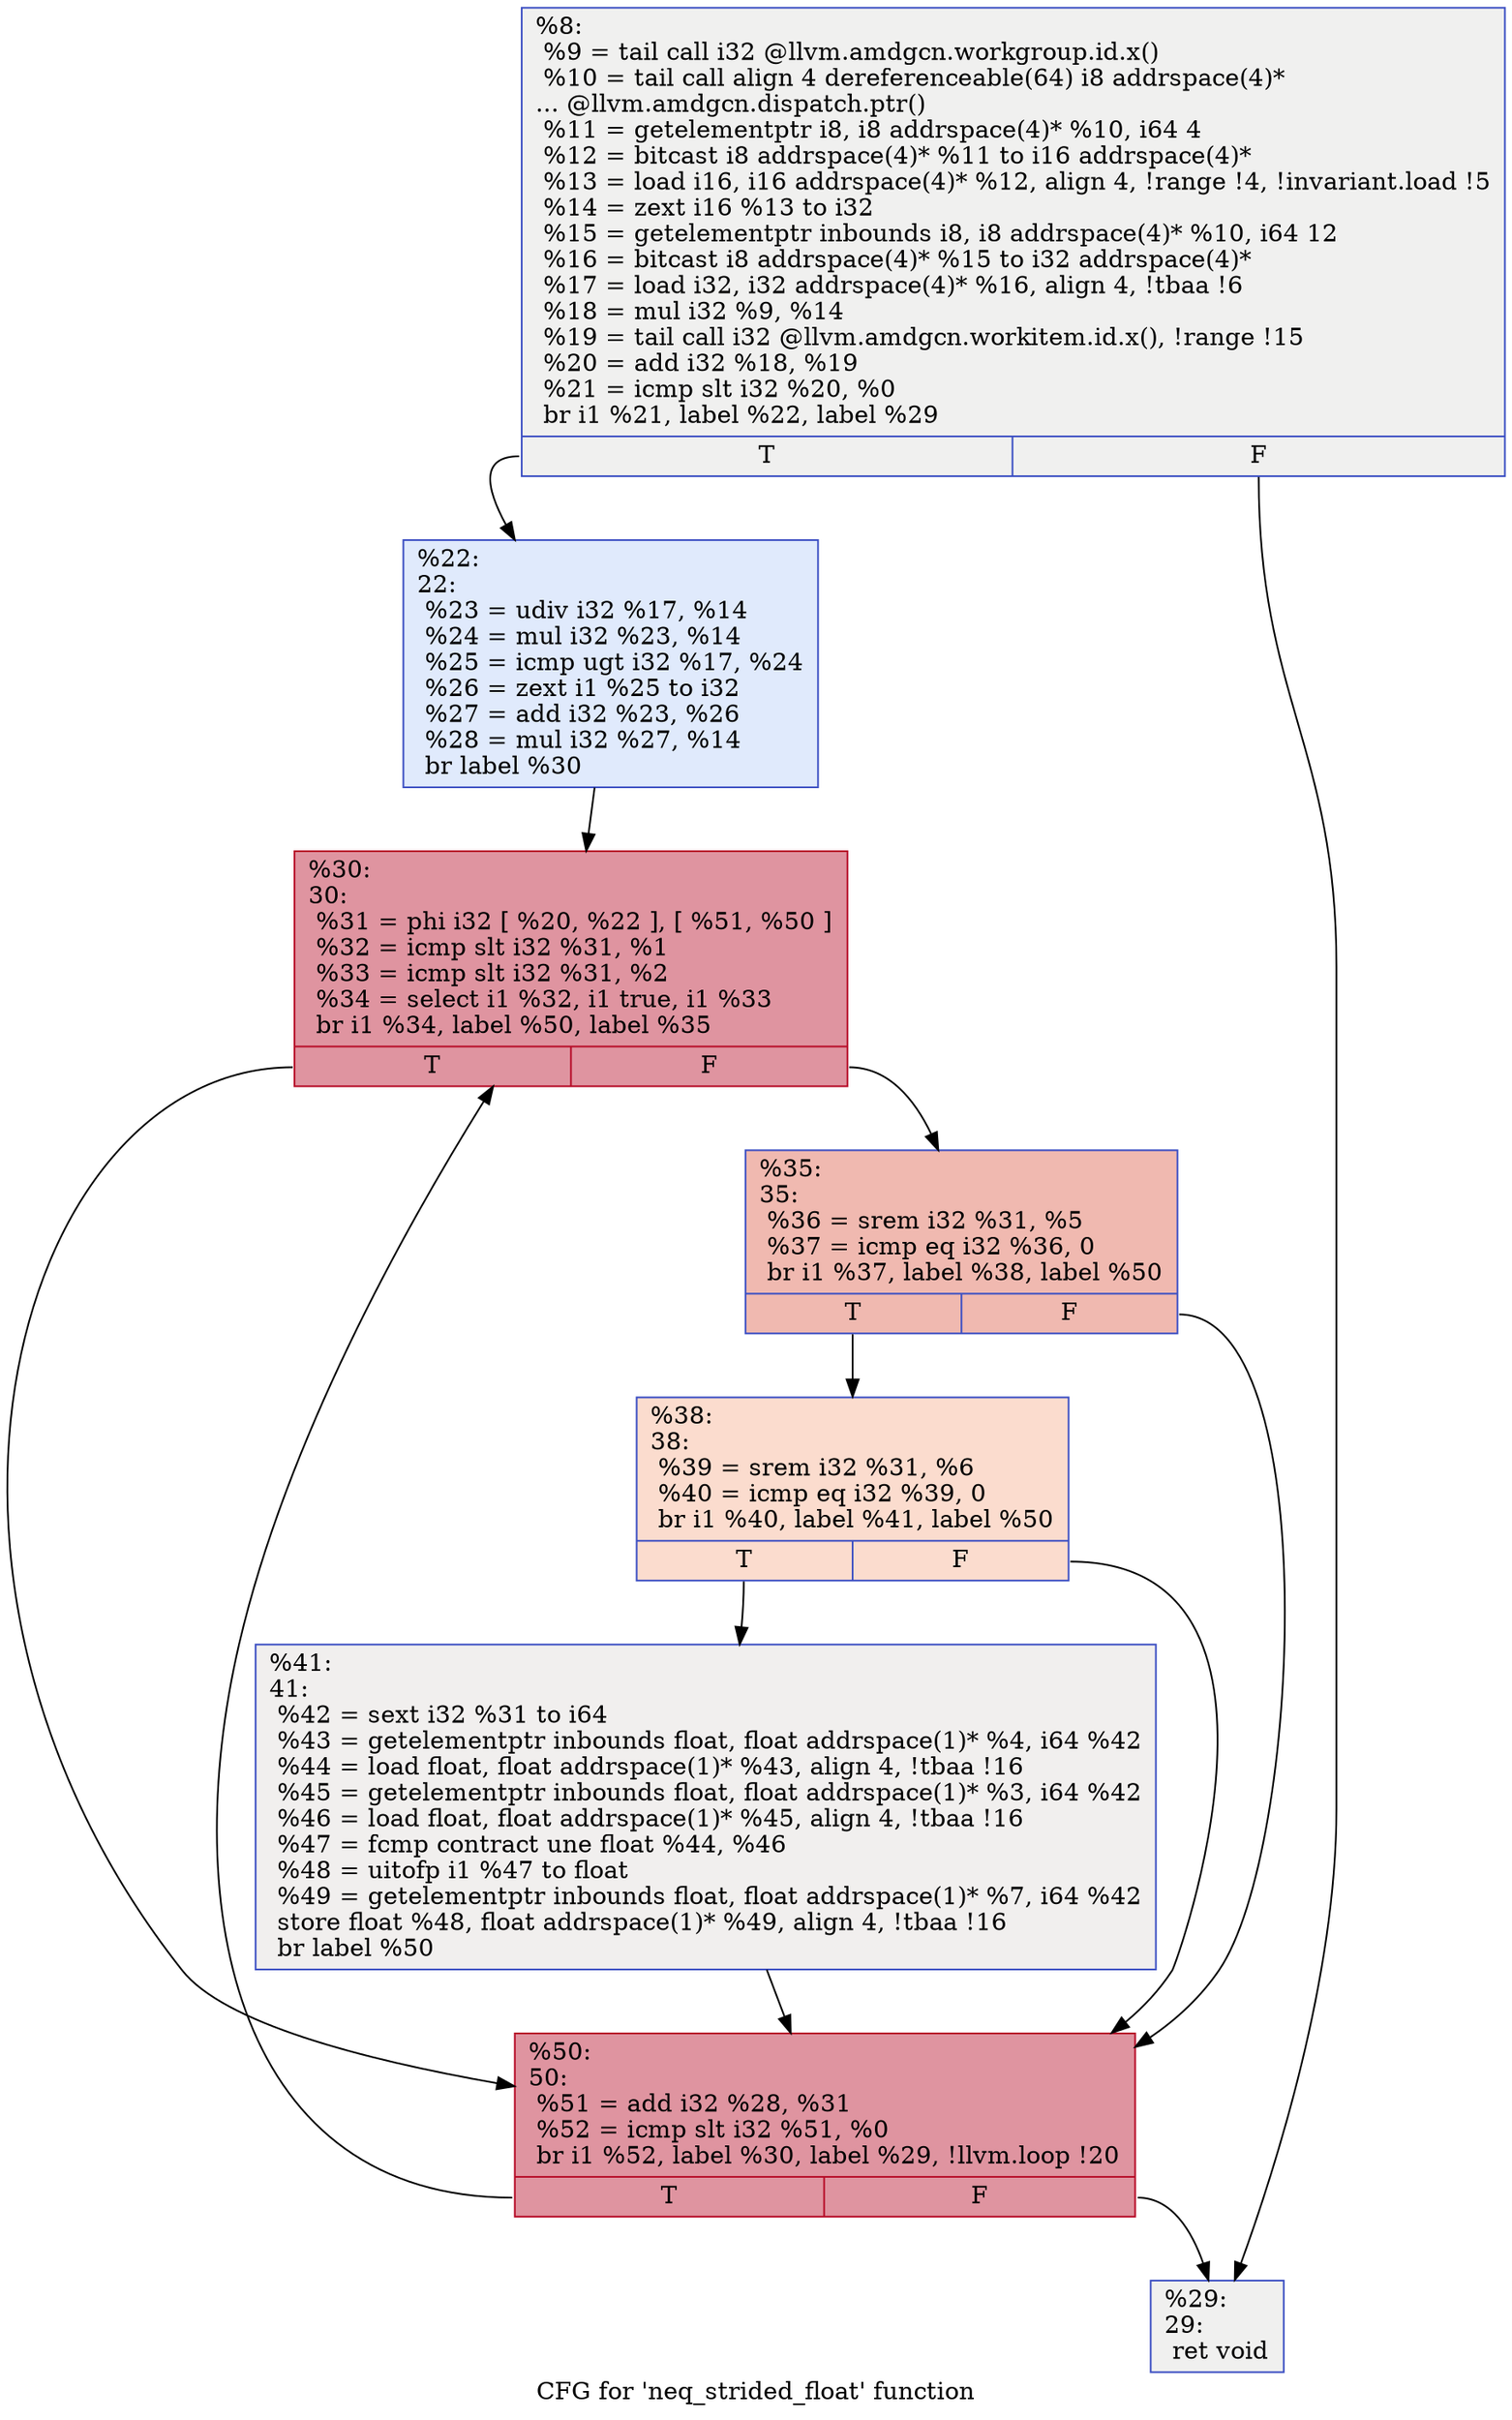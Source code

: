 digraph "CFG for 'neq_strided_float' function" {
	label="CFG for 'neq_strided_float' function";

	Node0x4ab58a0 [shape=record,color="#3d50c3ff", style=filled, fillcolor="#dedcdb70",label="{%8:\l  %9 = tail call i32 @llvm.amdgcn.workgroup.id.x()\l  %10 = tail call align 4 dereferenceable(64) i8 addrspace(4)*\l... @llvm.amdgcn.dispatch.ptr()\l  %11 = getelementptr i8, i8 addrspace(4)* %10, i64 4\l  %12 = bitcast i8 addrspace(4)* %11 to i16 addrspace(4)*\l  %13 = load i16, i16 addrspace(4)* %12, align 4, !range !4, !invariant.load !5\l  %14 = zext i16 %13 to i32\l  %15 = getelementptr inbounds i8, i8 addrspace(4)* %10, i64 12\l  %16 = bitcast i8 addrspace(4)* %15 to i32 addrspace(4)*\l  %17 = load i32, i32 addrspace(4)* %16, align 4, !tbaa !6\l  %18 = mul i32 %9, %14\l  %19 = tail call i32 @llvm.amdgcn.workitem.id.x(), !range !15\l  %20 = add i32 %18, %19\l  %21 = icmp slt i32 %20, %0\l  br i1 %21, label %22, label %29\l|{<s0>T|<s1>F}}"];
	Node0x4ab58a0:s0 -> Node0x4ab7ae0;
	Node0x4ab58a0:s1 -> Node0x4ab7b70;
	Node0x4ab7ae0 [shape=record,color="#3d50c3ff", style=filled, fillcolor="#b9d0f970",label="{%22:\l22:                                               \l  %23 = udiv i32 %17, %14\l  %24 = mul i32 %23, %14\l  %25 = icmp ugt i32 %17, %24\l  %26 = zext i1 %25 to i32\l  %27 = add i32 %23, %26\l  %28 = mul i32 %27, %14\l  br label %30\l}"];
	Node0x4ab7ae0 -> Node0x4ab7ff0;
	Node0x4ab7b70 [shape=record,color="#3d50c3ff", style=filled, fillcolor="#dedcdb70",label="{%29:\l29:                                               \l  ret void\l}"];
	Node0x4ab7ff0 [shape=record,color="#b70d28ff", style=filled, fillcolor="#b70d2870",label="{%30:\l30:                                               \l  %31 = phi i32 [ %20, %22 ], [ %51, %50 ]\l  %32 = icmp slt i32 %31, %1\l  %33 = icmp slt i32 %31, %2\l  %34 = select i1 %32, i1 true, i1 %33\l  br i1 %34, label %50, label %35\l|{<s0>T|<s1>F}}"];
	Node0x4ab7ff0:s0 -> Node0x4ab8100;
	Node0x4ab7ff0:s1 -> Node0x4ab7420;
	Node0x4ab7420 [shape=record,color="#3d50c3ff", style=filled, fillcolor="#de614d70",label="{%35:\l35:                                               \l  %36 = srem i32 %31, %5\l  %37 = icmp eq i32 %36, 0\l  br i1 %37, label %38, label %50\l|{<s0>T|<s1>F}}"];
	Node0x4ab7420:s0 -> Node0x4ab8790;
	Node0x4ab7420:s1 -> Node0x4ab8100;
	Node0x4ab8790 [shape=record,color="#3d50c3ff", style=filled, fillcolor="#f7af9170",label="{%38:\l38:                                               \l  %39 = srem i32 %31, %6\l  %40 = icmp eq i32 %39, 0\l  br i1 %40, label %41, label %50\l|{<s0>T|<s1>F}}"];
	Node0x4ab8790:s0 -> Node0x4ab89b0;
	Node0x4ab8790:s1 -> Node0x4ab8100;
	Node0x4ab89b0 [shape=record,color="#3d50c3ff", style=filled, fillcolor="#e0dbd870",label="{%41:\l41:                                               \l  %42 = sext i32 %31 to i64\l  %43 = getelementptr inbounds float, float addrspace(1)* %4, i64 %42\l  %44 = load float, float addrspace(1)* %43, align 4, !tbaa !16\l  %45 = getelementptr inbounds float, float addrspace(1)* %3, i64 %42\l  %46 = load float, float addrspace(1)* %45, align 4, !tbaa !16\l  %47 = fcmp contract une float %44, %46\l  %48 = uitofp i1 %47 to float\l  %49 = getelementptr inbounds float, float addrspace(1)* %7, i64 %42\l  store float %48, float addrspace(1)* %49, align 4, !tbaa !16\l  br label %50\l}"];
	Node0x4ab89b0 -> Node0x4ab8100;
	Node0x4ab8100 [shape=record,color="#b70d28ff", style=filled, fillcolor="#b70d2870",label="{%50:\l50:                                               \l  %51 = add i32 %28, %31\l  %52 = icmp slt i32 %51, %0\l  br i1 %52, label %30, label %29, !llvm.loop !20\l|{<s0>T|<s1>F}}"];
	Node0x4ab8100:s0 -> Node0x4ab7ff0;
	Node0x4ab8100:s1 -> Node0x4ab7b70;
}
